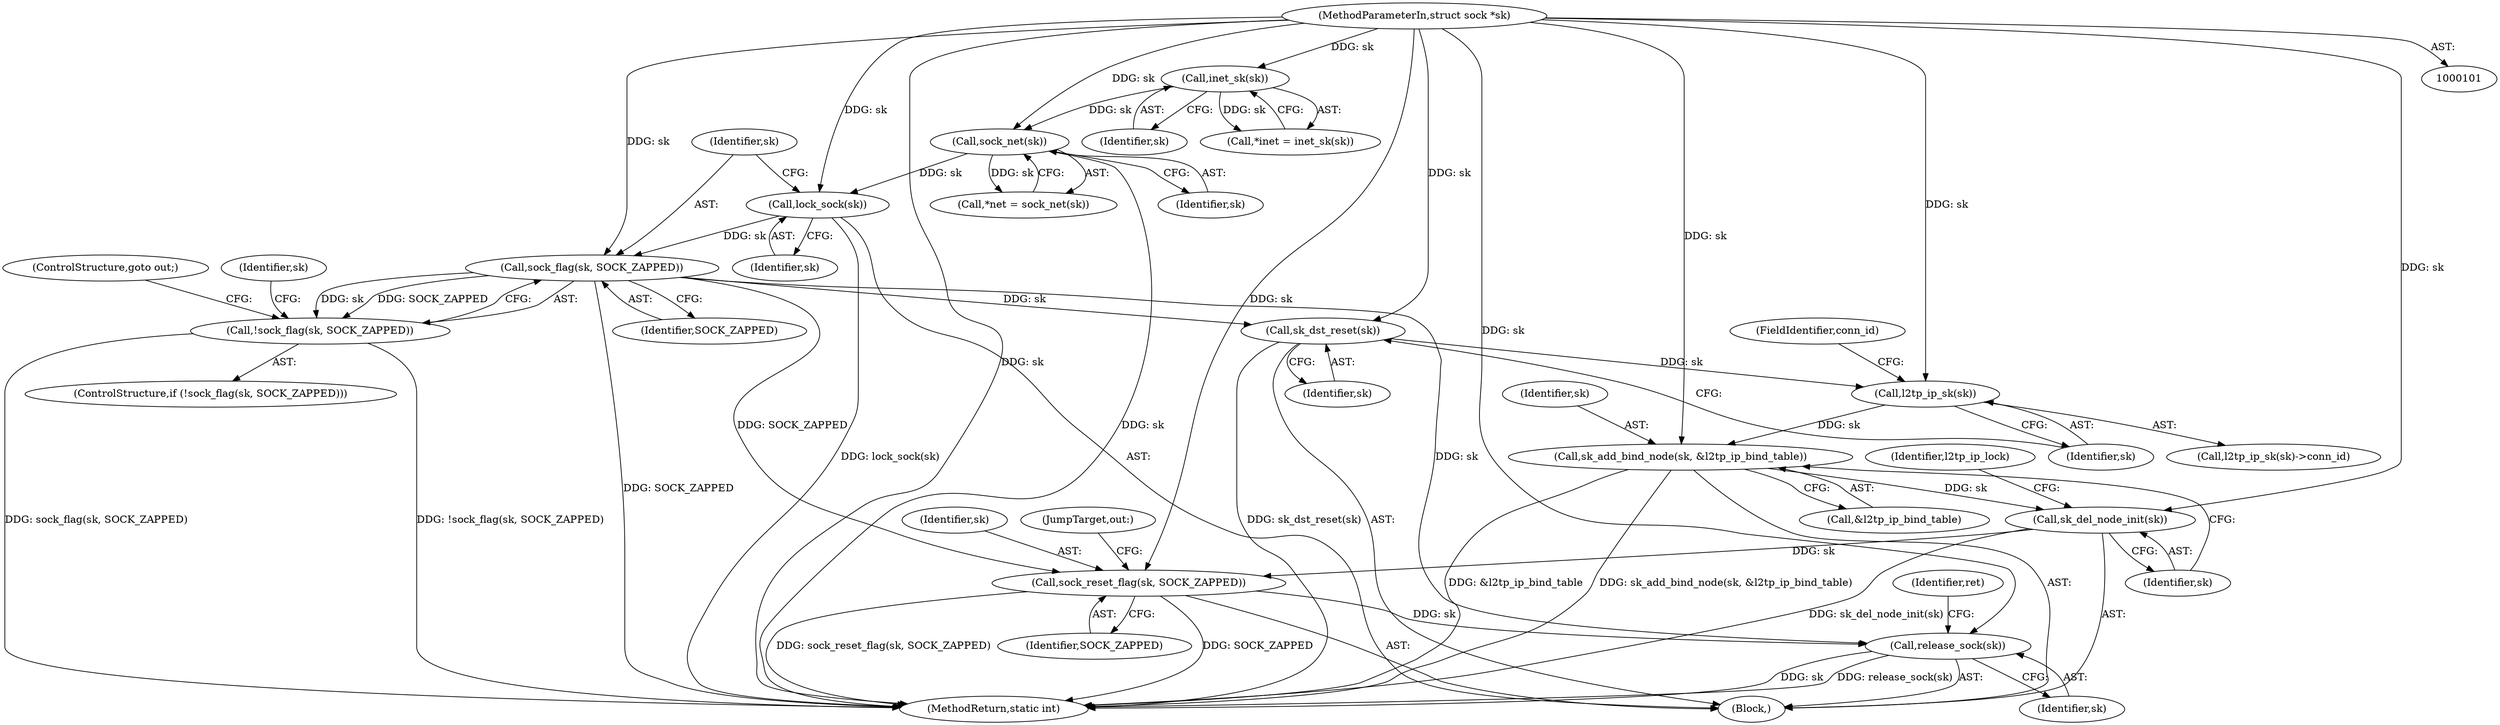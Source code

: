 digraph "0_linux_32c231164b762dddefa13af5a0101032c70b50ef@pointer" {
"1000170" [label="(Call,sock_flag(sk, SOCK_ZAPPED))"];
"1000166" [label="(Call,lock_sock(sk))"];
"1000120" [label="(Call,sock_net(sk))"];
"1000109" [label="(Call,inet_sk(sk))"];
"1000102" [label="(MethodParameterIn,struct sock *sk)"];
"1000169" [label="(Call,!sock_flag(sk, SOCK_ZAPPED))"];
"1000250" [label="(Call,sk_dst_reset(sk))"];
"1000254" [label="(Call,l2tp_ip_sk(sk))"];
"1000263" [label="(Call,sk_add_bind_node(sk, &l2tp_ip_bind_table))"];
"1000267" [label="(Call,sk_del_node_init(sk))"];
"1000275" [label="(Call,sock_reset_flag(sk, SOCK_ZAPPED))"];
"1000279" [label="(Call,release_sock(sk))"];
"1000120" [label="(Call,sock_net(sk))"];
"1000109" [label="(Call,inet_sk(sk))"];
"1000265" [label="(Call,&l2tp_ip_bind_table)"];
"1000250" [label="(Call,sk_dst_reset(sk))"];
"1000171" [label="(Identifier,sk)"];
"1000289" [label="(MethodReturn,static int)"];
"1000102" [label="(MethodParameterIn,struct sock *sk)"];
"1000121" [label="(Identifier,sk)"];
"1000253" [label="(Call,l2tp_ip_sk(sk)->conn_id)"];
"1000167" [label="(Identifier,sk)"];
"1000268" [label="(Identifier,sk)"];
"1000277" [label="(Identifier,SOCK_ZAPPED)"];
"1000254" [label="(Call,l2tp_ip_sk(sk))"];
"1000276" [label="(Identifier,sk)"];
"1000118" [label="(Call,*net = sock_net(sk))"];
"1000178" [label="(Identifier,sk)"];
"1000282" [label="(Identifier,ret)"];
"1000105" [label="(Block,)"];
"1000275" [label="(Call,sock_reset_flag(sk, SOCK_ZAPPED))"];
"1000107" [label="(Call,*inet = inet_sk(sk))"];
"1000170" [label="(Call,sock_flag(sk, SOCK_ZAPPED))"];
"1000255" [label="(Identifier,sk)"];
"1000264" [label="(Identifier,sk)"];
"1000166" [label="(Call,lock_sock(sk))"];
"1000278" [label="(JumpTarget,out:)"];
"1000267" [label="(Call,sk_del_node_init(sk))"];
"1000173" [label="(ControlStructure,goto out;)"];
"1000263" [label="(Call,sk_add_bind_node(sk, &l2tp_ip_bind_table))"];
"1000279" [label="(Call,release_sock(sk))"];
"1000256" [label="(FieldIdentifier,conn_id)"];
"1000271" [label="(Identifier,l2tp_ip_lock)"];
"1000169" [label="(Call,!sock_flag(sk, SOCK_ZAPPED))"];
"1000172" [label="(Identifier,SOCK_ZAPPED)"];
"1000280" [label="(Identifier,sk)"];
"1000251" [label="(Identifier,sk)"];
"1000168" [label="(ControlStructure,if (!sock_flag(sk, SOCK_ZAPPED)))"];
"1000110" [label="(Identifier,sk)"];
"1000170" -> "1000169"  [label="AST: "];
"1000170" -> "1000172"  [label="CFG: "];
"1000171" -> "1000170"  [label="AST: "];
"1000172" -> "1000170"  [label="AST: "];
"1000169" -> "1000170"  [label="CFG: "];
"1000170" -> "1000289"  [label="DDG: SOCK_ZAPPED"];
"1000170" -> "1000169"  [label="DDG: sk"];
"1000170" -> "1000169"  [label="DDG: SOCK_ZAPPED"];
"1000166" -> "1000170"  [label="DDG: sk"];
"1000102" -> "1000170"  [label="DDG: sk"];
"1000170" -> "1000250"  [label="DDG: sk"];
"1000170" -> "1000275"  [label="DDG: SOCK_ZAPPED"];
"1000170" -> "1000279"  [label="DDG: sk"];
"1000166" -> "1000105"  [label="AST: "];
"1000166" -> "1000167"  [label="CFG: "];
"1000167" -> "1000166"  [label="AST: "];
"1000171" -> "1000166"  [label="CFG: "];
"1000166" -> "1000289"  [label="DDG: lock_sock(sk)"];
"1000120" -> "1000166"  [label="DDG: sk"];
"1000102" -> "1000166"  [label="DDG: sk"];
"1000120" -> "1000118"  [label="AST: "];
"1000120" -> "1000121"  [label="CFG: "];
"1000121" -> "1000120"  [label="AST: "];
"1000118" -> "1000120"  [label="CFG: "];
"1000120" -> "1000289"  [label="DDG: sk"];
"1000120" -> "1000118"  [label="DDG: sk"];
"1000109" -> "1000120"  [label="DDG: sk"];
"1000102" -> "1000120"  [label="DDG: sk"];
"1000109" -> "1000107"  [label="AST: "];
"1000109" -> "1000110"  [label="CFG: "];
"1000110" -> "1000109"  [label="AST: "];
"1000107" -> "1000109"  [label="CFG: "];
"1000109" -> "1000107"  [label="DDG: sk"];
"1000102" -> "1000109"  [label="DDG: sk"];
"1000102" -> "1000101"  [label="AST: "];
"1000102" -> "1000289"  [label="DDG: sk"];
"1000102" -> "1000250"  [label="DDG: sk"];
"1000102" -> "1000254"  [label="DDG: sk"];
"1000102" -> "1000263"  [label="DDG: sk"];
"1000102" -> "1000267"  [label="DDG: sk"];
"1000102" -> "1000275"  [label="DDG: sk"];
"1000102" -> "1000279"  [label="DDG: sk"];
"1000169" -> "1000168"  [label="AST: "];
"1000173" -> "1000169"  [label="CFG: "];
"1000178" -> "1000169"  [label="CFG: "];
"1000169" -> "1000289"  [label="DDG: !sock_flag(sk, SOCK_ZAPPED)"];
"1000169" -> "1000289"  [label="DDG: sock_flag(sk, SOCK_ZAPPED)"];
"1000250" -> "1000105"  [label="AST: "];
"1000250" -> "1000251"  [label="CFG: "];
"1000251" -> "1000250"  [label="AST: "];
"1000255" -> "1000250"  [label="CFG: "];
"1000250" -> "1000289"  [label="DDG: sk_dst_reset(sk)"];
"1000250" -> "1000254"  [label="DDG: sk"];
"1000254" -> "1000253"  [label="AST: "];
"1000254" -> "1000255"  [label="CFG: "];
"1000255" -> "1000254"  [label="AST: "];
"1000256" -> "1000254"  [label="CFG: "];
"1000254" -> "1000263"  [label="DDG: sk"];
"1000263" -> "1000105"  [label="AST: "];
"1000263" -> "1000265"  [label="CFG: "];
"1000264" -> "1000263"  [label="AST: "];
"1000265" -> "1000263"  [label="AST: "];
"1000268" -> "1000263"  [label="CFG: "];
"1000263" -> "1000289"  [label="DDG: &l2tp_ip_bind_table"];
"1000263" -> "1000289"  [label="DDG: sk_add_bind_node(sk, &l2tp_ip_bind_table)"];
"1000263" -> "1000267"  [label="DDG: sk"];
"1000267" -> "1000105"  [label="AST: "];
"1000267" -> "1000268"  [label="CFG: "];
"1000268" -> "1000267"  [label="AST: "];
"1000271" -> "1000267"  [label="CFG: "];
"1000267" -> "1000289"  [label="DDG: sk_del_node_init(sk)"];
"1000267" -> "1000275"  [label="DDG: sk"];
"1000275" -> "1000105"  [label="AST: "];
"1000275" -> "1000277"  [label="CFG: "];
"1000276" -> "1000275"  [label="AST: "];
"1000277" -> "1000275"  [label="AST: "];
"1000278" -> "1000275"  [label="CFG: "];
"1000275" -> "1000289"  [label="DDG: sock_reset_flag(sk, SOCK_ZAPPED)"];
"1000275" -> "1000289"  [label="DDG: SOCK_ZAPPED"];
"1000275" -> "1000279"  [label="DDG: sk"];
"1000279" -> "1000105"  [label="AST: "];
"1000279" -> "1000280"  [label="CFG: "];
"1000280" -> "1000279"  [label="AST: "];
"1000282" -> "1000279"  [label="CFG: "];
"1000279" -> "1000289"  [label="DDG: sk"];
"1000279" -> "1000289"  [label="DDG: release_sock(sk)"];
}
